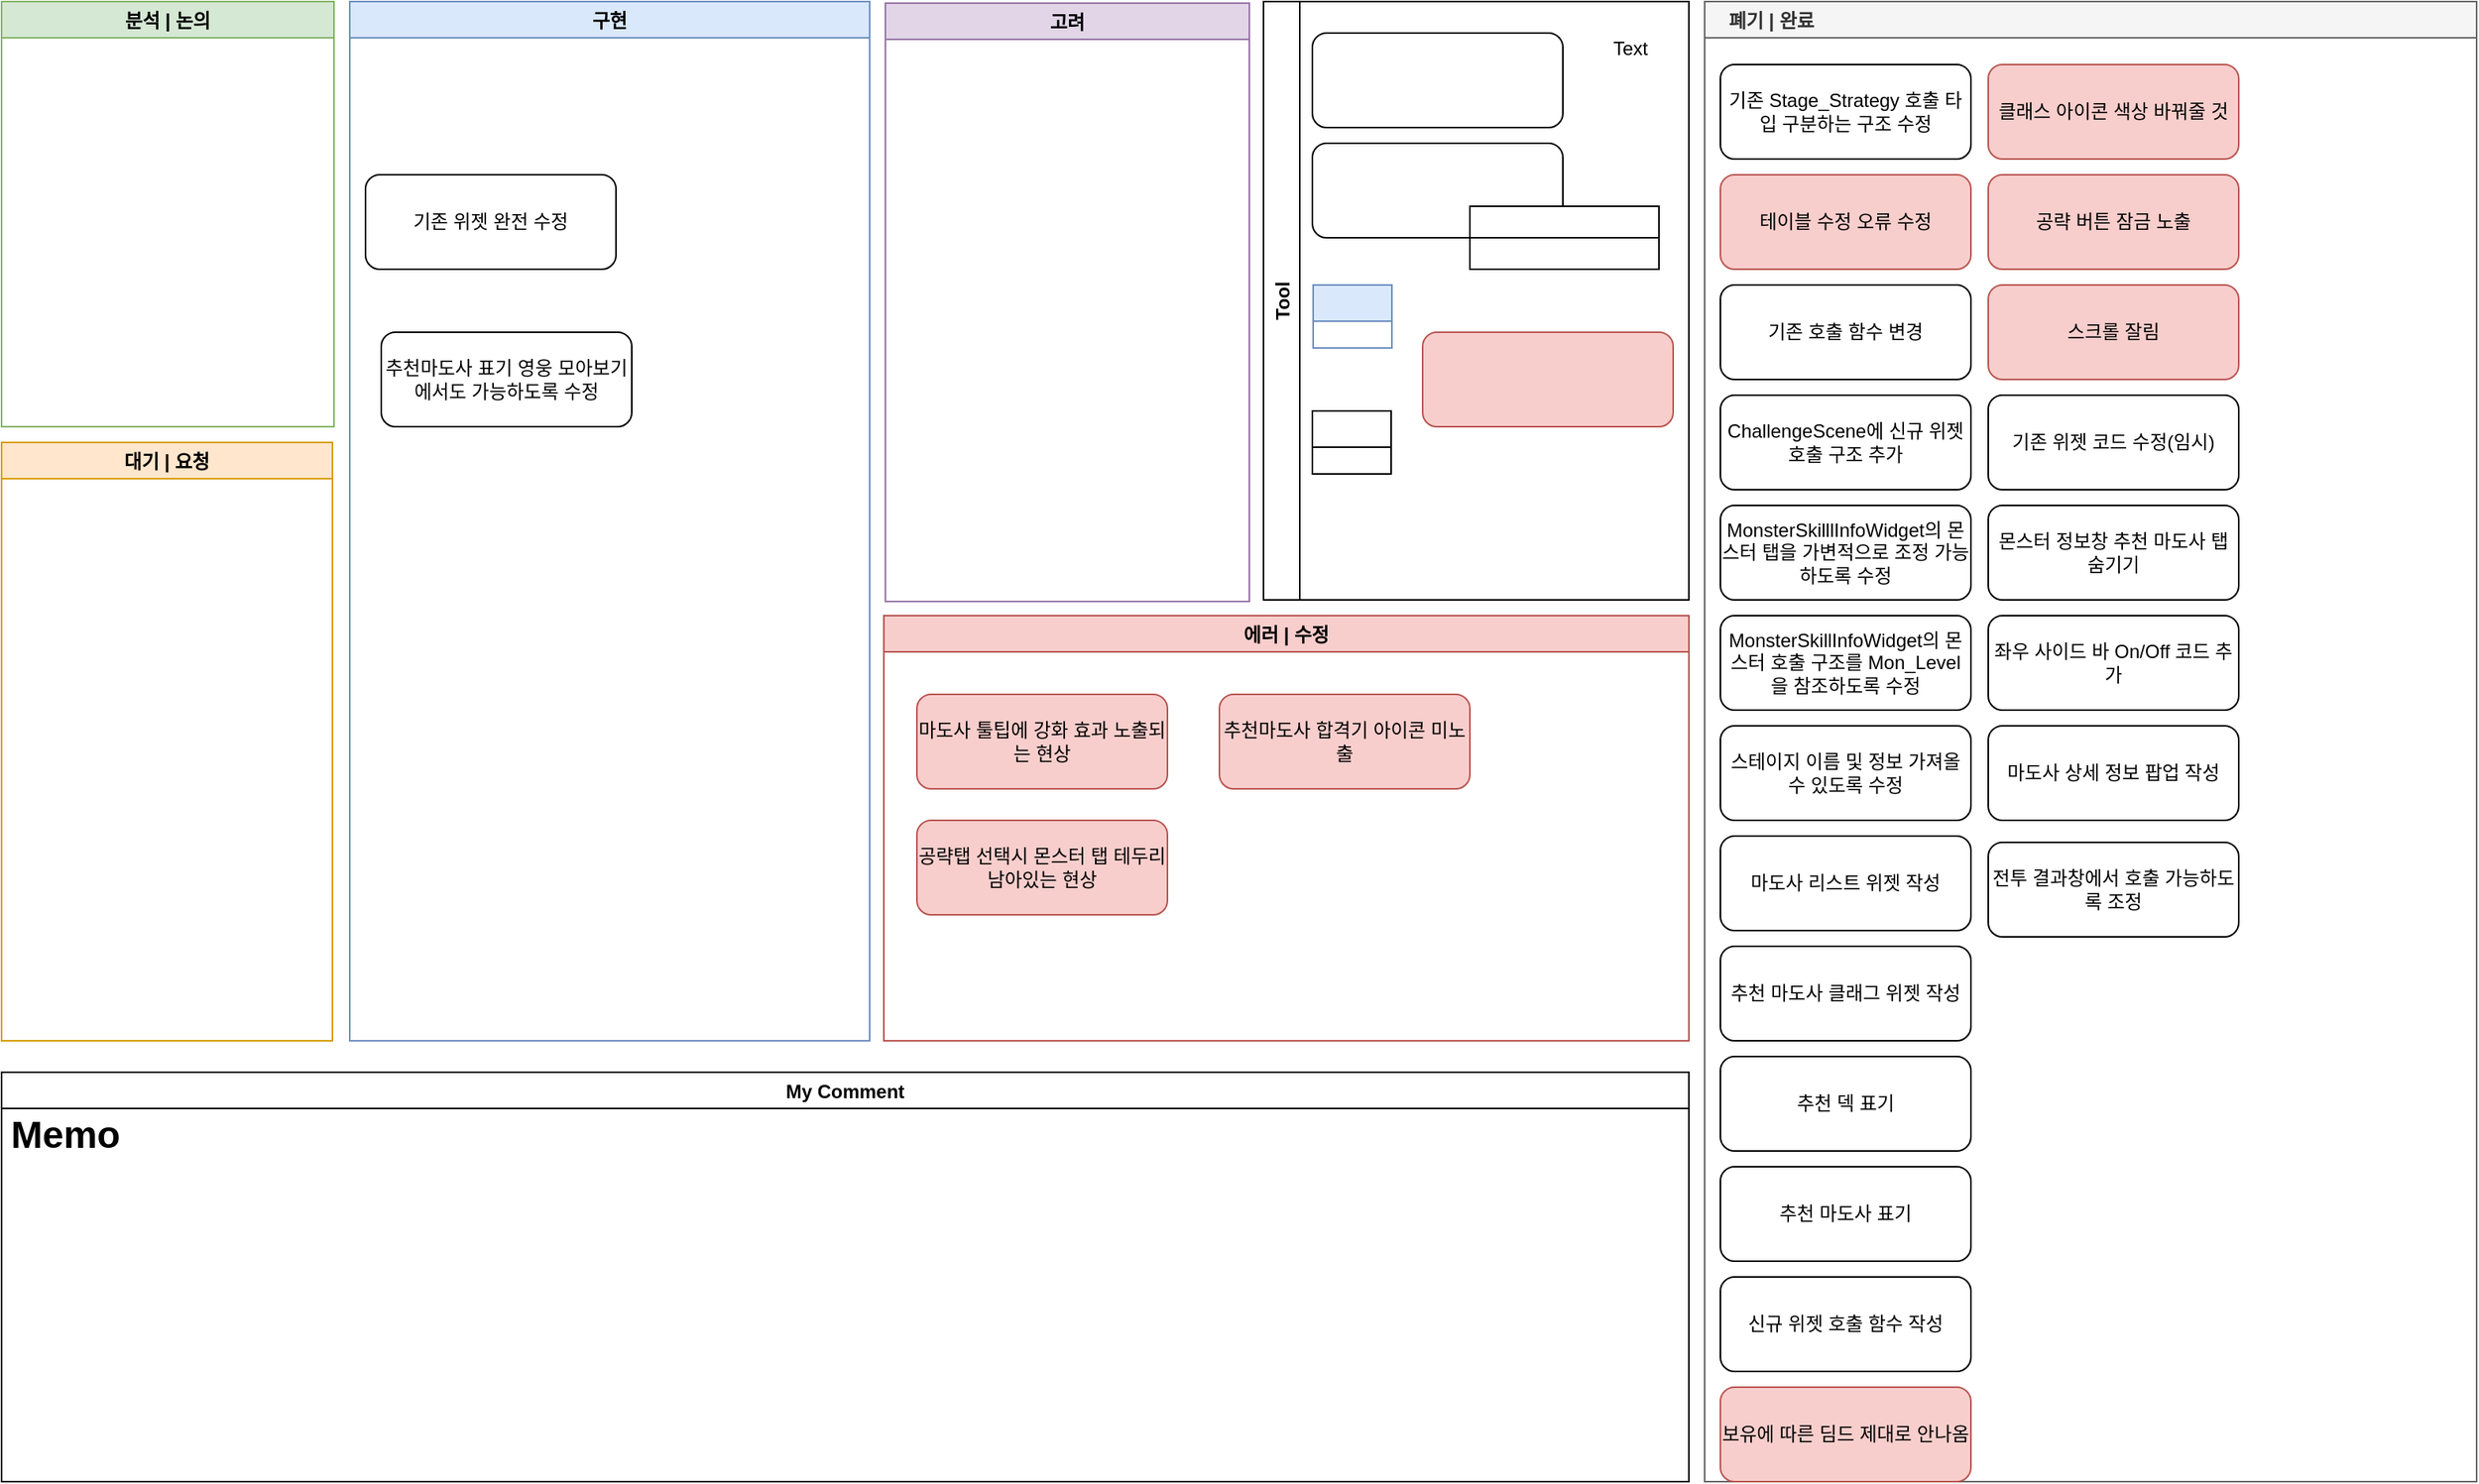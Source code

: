 <mxfile version="21.6.6" type="github">
  <diagram id="sQ8EXhfYu_Z4RW1TYD9f" name="Page-1">
    <mxGraphModel dx="1687" dy="892" grid="1" gridSize="10" guides="1" tooltips="1" connect="0" arrows="1" fold="1" page="1" pageScale="1" pageWidth="827" pageHeight="1169" math="0" shadow="0">
      <root>
        <mxCell id="0" />
        <mxCell id="1" parent="0" />
        <mxCell id="wOnGFkAYj0Utu0_wV-MN-16" value="구현" style="swimlane;fillColor=#dae8fc;strokeColor=#6c8ebf;" parent="1" vertex="1">
          <mxGeometry x="270" y="50" width="330" height="660" as="geometry" />
        </mxCell>
        <mxCell id="9A0mLHsorhuxDrabdEOj-9" value="에러 | 수정" style="swimlane;fillColor=#f8cecc;strokeColor=#b85450;startSize=23;" parent="wOnGFkAYj0Utu0_wV-MN-16" vertex="1">
          <mxGeometry x="339" y="390" width="511" height="270" as="geometry">
            <mxRectangle x="620" y="440" width="90" height="23" as="alternateBounds" />
          </mxGeometry>
        </mxCell>
        <mxCell id="rHGuIm1BuCQ5DgF4SuUG-23" value="마도사 툴팁에 강화 효과 노출되는 현상" style="rounded=1;whiteSpace=wrap;html=1;fillColor=#f8cecc;strokeColor=#b85450;" vertex="1" parent="9A0mLHsorhuxDrabdEOj-9">
          <mxGeometry x="21" y="50" width="159" height="60" as="geometry" />
        </mxCell>
        <mxCell id="rHGuIm1BuCQ5DgF4SuUG-24" value="추천마도사 합격기 아이콘 미노출" style="rounded=1;whiteSpace=wrap;html=1;fillColor=#f8cecc;strokeColor=#b85450;" vertex="1" parent="9A0mLHsorhuxDrabdEOj-9">
          <mxGeometry x="213" y="50" width="159" height="60" as="geometry" />
        </mxCell>
        <mxCell id="rHGuIm1BuCQ5DgF4SuUG-25" value="공략탭 선택시 몬스터 탭 테두리 남아있는 현상" style="rounded=1;whiteSpace=wrap;html=1;fillColor=#f8cecc;strokeColor=#b85450;" vertex="1" parent="9A0mLHsorhuxDrabdEOj-9">
          <mxGeometry x="21" y="130" width="159" height="60" as="geometry" />
        </mxCell>
        <mxCell id="wOnGFkAYj0Utu0_wV-MN-18" value="고려" style="swimlane;fillColor=#e1d5e7;strokeColor=#9673a6;" parent="wOnGFkAYj0Utu0_wV-MN-16" vertex="1">
          <mxGeometry x="340" y="1" width="231" height="380" as="geometry" />
        </mxCell>
        <mxCell id="rHGuIm1BuCQ5DgF4SuUG-16" value="기존 위젯 완전 수정" style="rounded=1;whiteSpace=wrap;html=1;" vertex="1" parent="wOnGFkAYj0Utu0_wV-MN-16">
          <mxGeometry x="10" y="110" width="159" height="60" as="geometry" />
        </mxCell>
        <mxCell id="rHGuIm1BuCQ5DgF4SuUG-22" value="추천마도사 표기 영웅 모아보기에서도 가능하도록 수정" style="rounded=1;whiteSpace=wrap;html=1;" vertex="1" parent="wOnGFkAYj0Utu0_wV-MN-16">
          <mxGeometry x="20" y="210" width="159" height="60" as="geometry" />
        </mxCell>
        <mxCell id="wOnGFkAYj0Utu0_wV-MN-17" value="분석 | 논의" style="swimlane;strokeColor=#82b366;fillColor=#D5E8D4;" parent="1" vertex="1">
          <mxGeometry x="49" y="50" width="211" height="270" as="geometry" />
        </mxCell>
        <mxCell id="MTrl5ynQiznJmTlUDSWs-4" value="대기 | 요청" style="swimlane;strokeColor=#d79b00;fillColor=#ffe6cc;" parent="1" vertex="1">
          <mxGeometry x="49" y="330" width="210" height="380" as="geometry" />
        </mxCell>
        <mxCell id="hDPYIisuoytdxOGGVnbc-3" value="    폐기 | 완료" style="swimlane;strokeColor=#666666;fillColor=#f5f5f5;fontColor=#333333;align=left;" parent="1" vertex="1">
          <mxGeometry x="1130" y="50" width="490" height="940" as="geometry">
            <mxRectangle x="1130" y="50" width="90" height="23" as="alternateBounds" />
          </mxGeometry>
        </mxCell>
        <mxCell id="3UnPyx0yrbw4a88SuA1K-1" value="기존 Stage_Strategy 호출 타입 구분하는 구조 수정" style="rounded=1;whiteSpace=wrap;html=1;" parent="hDPYIisuoytdxOGGVnbc-3" vertex="1">
          <mxGeometry x="10" y="40" width="159" height="60" as="geometry" />
        </mxCell>
        <mxCell id="3UnPyx0yrbw4a88SuA1K-5" value="테이블 수정 오류 수정" style="rounded=1;whiteSpace=wrap;html=1;fillColor=#f8cecc;strokeColor=#b85450;" parent="hDPYIisuoytdxOGGVnbc-3" vertex="1">
          <mxGeometry x="10" y="110" width="159" height="60" as="geometry" />
        </mxCell>
        <mxCell id="3UnPyx0yrbw4a88SuA1K-6" value="기존 호출 함수 변경" style="rounded=1;whiteSpace=wrap;html=1;" parent="hDPYIisuoytdxOGGVnbc-3" vertex="1">
          <mxGeometry x="10" y="180" width="159" height="60" as="geometry" />
        </mxCell>
        <mxCell id="7CCVxl33b37e4v3HeEtN-1" value="ChallengeScene에 신규 위젯 호출 구조 추가" style="rounded=1;whiteSpace=wrap;html=1;" parent="hDPYIisuoytdxOGGVnbc-3" vertex="1">
          <mxGeometry x="10" y="250" width="159" height="60" as="geometry" />
        </mxCell>
        <mxCell id="3UnPyx0yrbw4a88SuA1K-9" value="MonsterSkilllInfoWidget의 몬스터 탭을 가변적으로 조정 가능하도록 수정" style="rounded=1;whiteSpace=wrap;html=1;" parent="hDPYIisuoytdxOGGVnbc-3" vertex="1">
          <mxGeometry x="10" y="320" width="159" height="60" as="geometry" />
        </mxCell>
        <mxCell id="3UnPyx0yrbw4a88SuA1K-8" value="MonsterSkillInfoWidget의 몬스터 호출 구조를 Mon_Level을 참조하도록 수정" style="rounded=1;whiteSpace=wrap;html=1;" parent="hDPYIisuoytdxOGGVnbc-3" vertex="1">
          <mxGeometry x="10" y="390" width="159" height="60" as="geometry" />
        </mxCell>
        <mxCell id="rHGuIm1BuCQ5DgF4SuUG-6" value="스테이지 이름 및 정보 가져올 수 있도록 수정" style="rounded=1;whiteSpace=wrap;html=1;" vertex="1" parent="hDPYIisuoytdxOGGVnbc-3">
          <mxGeometry x="10" y="460" width="159" height="60" as="geometry" />
        </mxCell>
        <mxCell id="rHGuIm1BuCQ5DgF4SuUG-8" value="마도사 리스트 위젯 작성" style="rounded=1;whiteSpace=wrap;html=1;" vertex="1" parent="hDPYIisuoytdxOGGVnbc-3">
          <mxGeometry x="10" y="530" width="159" height="60" as="geometry" />
        </mxCell>
        <mxCell id="rHGuIm1BuCQ5DgF4SuUG-9" value="추천 마도사 클래그 위젯 작성" style="rounded=1;whiteSpace=wrap;html=1;" vertex="1" parent="hDPYIisuoytdxOGGVnbc-3">
          <mxGeometry x="10" y="600" width="159" height="60" as="geometry" />
        </mxCell>
        <mxCell id="rHGuIm1BuCQ5DgF4SuUG-7" value="추천 덱 표기" style="rounded=1;whiteSpace=wrap;html=1;" vertex="1" parent="hDPYIisuoytdxOGGVnbc-3">
          <mxGeometry x="10" y="670" width="159" height="60" as="geometry" />
        </mxCell>
        <mxCell id="rHGuIm1BuCQ5DgF4SuUG-10" value="추천 마도사 표기" style="rounded=1;whiteSpace=wrap;html=1;" vertex="1" parent="hDPYIisuoytdxOGGVnbc-3">
          <mxGeometry x="10" y="740" width="159" height="60" as="geometry" />
        </mxCell>
        <mxCell id="3UnPyx0yrbw4a88SuA1K-7" value="신규 위젯 호출 함수 작성" style="rounded=1;whiteSpace=wrap;html=1;" parent="hDPYIisuoytdxOGGVnbc-3" vertex="1">
          <mxGeometry x="10" y="810" width="159" height="60" as="geometry" />
        </mxCell>
        <mxCell id="rHGuIm1BuCQ5DgF4SuUG-11" value="보유에 따른 딤드 제대로 안나옴" style="rounded=1;whiteSpace=wrap;html=1;fillColor=#f8cecc;strokeColor=#b85450;" vertex="1" parent="hDPYIisuoytdxOGGVnbc-3">
          <mxGeometry x="10" y="880" width="159" height="60" as="geometry" />
        </mxCell>
        <mxCell id="rHGuIm1BuCQ5DgF4SuUG-14" value="클래스 아이콘 색상 바꿔줄 것" style="rounded=1;whiteSpace=wrap;html=1;fillColor=#f8cecc;strokeColor=#b85450;" vertex="1" parent="hDPYIisuoytdxOGGVnbc-3">
          <mxGeometry x="180" y="40" width="159" height="60" as="geometry" />
        </mxCell>
        <mxCell id="rHGuIm1BuCQ5DgF4SuUG-13" value="공략 버튼 잠금 노출" style="rounded=1;whiteSpace=wrap;html=1;fillColor=#f8cecc;strokeColor=#b85450;" vertex="1" parent="hDPYIisuoytdxOGGVnbc-3">
          <mxGeometry x="180" y="110" width="159" height="60" as="geometry" />
        </mxCell>
        <mxCell id="rHGuIm1BuCQ5DgF4SuUG-12" value="스크롤 잘림" style="rounded=1;whiteSpace=wrap;html=1;fillColor=#f8cecc;strokeColor=#b85450;" vertex="1" parent="hDPYIisuoytdxOGGVnbc-3">
          <mxGeometry x="180" y="180" width="159" height="60" as="geometry" />
        </mxCell>
        <mxCell id="rHGuIm1BuCQ5DgF4SuUG-17" value="기존 위젯 코드 수정(임시)" style="rounded=1;whiteSpace=wrap;html=1;" vertex="1" parent="hDPYIisuoytdxOGGVnbc-3">
          <mxGeometry x="180" y="250" width="159" height="60" as="geometry" />
        </mxCell>
        <mxCell id="rHGuIm1BuCQ5DgF4SuUG-20" value="몬스터 정보창 추천 마도사 탭 숨기기" style="rounded=1;whiteSpace=wrap;html=1;" vertex="1" parent="hDPYIisuoytdxOGGVnbc-3">
          <mxGeometry x="180" y="320" width="159" height="60" as="geometry" />
        </mxCell>
        <mxCell id="rHGuIm1BuCQ5DgF4SuUG-21" value="좌우 사이드 바 On/Off 코드 추가" style="rounded=1;whiteSpace=wrap;html=1;" vertex="1" parent="hDPYIisuoytdxOGGVnbc-3">
          <mxGeometry x="180" y="390" width="159" height="60" as="geometry" />
        </mxCell>
        <mxCell id="rHGuIm1BuCQ5DgF4SuUG-15" value="마도사 상세 정보 팝업 작성" style="rounded=1;whiteSpace=wrap;html=1;" vertex="1" parent="hDPYIisuoytdxOGGVnbc-3">
          <mxGeometry x="180" y="460" width="159" height="60" as="geometry" />
        </mxCell>
        <mxCell id="rHGuIm1BuCQ5DgF4SuUG-18" value="전투 결과창에서 호출 가능하도록 조정" style="rounded=1;whiteSpace=wrap;html=1;" vertex="1" parent="hDPYIisuoytdxOGGVnbc-3">
          <mxGeometry x="180" y="534" width="159" height="60" as="geometry" />
        </mxCell>
        <mxCell id="6kkVd8V_ymKgZ0_L0vxy-3" value="My Comment" style="swimlane;" parent="1" vertex="1">
          <mxGeometry x="49" y="730" width="1071" height="260" as="geometry">
            <mxRectangle x="49" y="720" width="100" height="23" as="alternateBounds" />
          </mxGeometry>
        </mxCell>
        <mxCell id="KfCYHrgsOKh0RXw9eGPa-2" value="&lt;h1&gt;Memo&lt;/h1&gt;" style="text;html=1;strokeColor=none;fillColor=none;spacing=5;spacingTop=-20;whiteSpace=wrap;overflow=hidden;rounded=0;align=left;" parent="6kkVd8V_ymKgZ0_L0vxy-3" vertex="1">
          <mxGeometry x="1" y="20" width="1070" height="240" as="geometry" />
        </mxCell>
        <mxCell id="oumLD8d3DvaTa1NXrWpt-27" value="Tool" style="swimlane;horizontal=0;" parent="1" vertex="1">
          <mxGeometry x="850" y="50" width="270" height="380" as="geometry" />
        </mxCell>
        <mxCell id="oumLD8d3DvaTa1NXrWpt-31" value="" style="group" parent="oumLD8d3DvaTa1NXrWpt-27" vertex="1" connectable="0">
          <mxGeometry x="31" y="90" width="220" height="80" as="geometry" />
        </mxCell>
        <mxCell id="oumLD8d3DvaTa1NXrWpt-28" value="" style="rounded=1;whiteSpace=wrap;html=1;" parent="oumLD8d3DvaTa1NXrWpt-31" vertex="1">
          <mxGeometry width="159" height="60" as="geometry" />
        </mxCell>
        <mxCell id="oumLD8d3DvaTa1NXrWpt-29" value="" style="rounded=0;whiteSpace=wrap;html=1;" parent="oumLD8d3DvaTa1NXrWpt-31" vertex="1">
          <mxGeometry x="100" y="60" width="120" height="20" as="geometry" />
        </mxCell>
        <mxCell id="oumLD8d3DvaTa1NXrWpt-30" value="" style="rounded=0;whiteSpace=wrap;html=1;" parent="oumLD8d3DvaTa1NXrWpt-31" vertex="1">
          <mxGeometry x="100" y="40" width="120" height="20" as="geometry" />
        </mxCell>
        <mxCell id="oumLD8d3DvaTa1NXrWpt-32" value="" style="swimlane;fillColor=#dae8fc;strokeColor=#6c8ebf;" parent="oumLD8d3DvaTa1NXrWpt-27" vertex="1" collapsed="1">
          <mxGeometry x="31.5" y="180" width="50" height="40" as="geometry">
            <mxRectangle x="31.5" y="180" width="219.5" height="60" as="alternateBounds" />
          </mxGeometry>
        </mxCell>
        <mxCell id="oumLD8d3DvaTa1NXrWpt-34" value="" style="swimlane;" parent="oumLD8d3DvaTa1NXrWpt-27" vertex="1" collapsed="1">
          <mxGeometry x="31" y="260" width="50" height="40" as="geometry">
            <mxRectangle x="31" y="260" width="219" height="50" as="alternateBounds" />
          </mxGeometry>
        </mxCell>
        <mxCell id="Fb32EvJjGHJRLybvlaYY-3" value="Text" style="text;html=1;align=left;verticalAlign=middle;resizable=0;points=[];autosize=1;strokeColor=none;" parent="oumLD8d3DvaTa1NXrWpt-27" vertex="1">
          <mxGeometry x="220" y="20" width="40" height="20" as="geometry" />
        </mxCell>
        <mxCell id="tH88tRurDEZZYX3UZ1Wb-1" value="" style="rounded=1;whiteSpace=wrap;html=1;" parent="oumLD8d3DvaTa1NXrWpt-27" vertex="1">
          <mxGeometry x="31" y="20" width="159" height="60" as="geometry" />
        </mxCell>
        <mxCell id="8vmb4RLjWRvc2X2qJKQM-1" value="" style="rounded=1;whiteSpace=wrap;html=1;fillColor=#f8cecc;strokeColor=#b85450;" parent="oumLD8d3DvaTa1NXrWpt-27" vertex="1">
          <mxGeometry x="101" y="210" width="159" height="60" as="geometry" />
        </mxCell>
      </root>
    </mxGraphModel>
  </diagram>
</mxfile>

